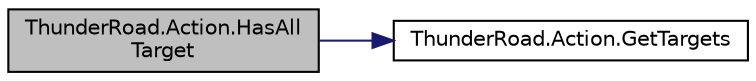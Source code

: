 digraph "ThunderRoad.Action.HasAllTarget"
{
 // LATEX_PDF_SIZE
  edge [fontname="Helvetica",fontsize="10",labelfontname="Helvetica",labelfontsize="10"];
  node [fontname="Helvetica",fontsize="10",shape=record];
  rankdir="LR";
  Node1 [label="ThunderRoad.Action.HasAll\lTarget",height=0.2,width=0.4,color="black", fillcolor="grey75", style="filled", fontcolor="black",tooltip="Determines whether [has all target] [the specified target]."];
  Node1 -> Node2 [color="midnightblue",fontsize="10",style="solid",fontname="Helvetica"];
  Node2 [label="ThunderRoad.Action.GetTargets",height=0.2,width=0.4,color="black", fillcolor="white", style="filled",URL="$class_thunder_road_1_1_action.html#aad311ab9fd6fbd0319fe602a266c800a",tooltip="Gets the targets."];
}
